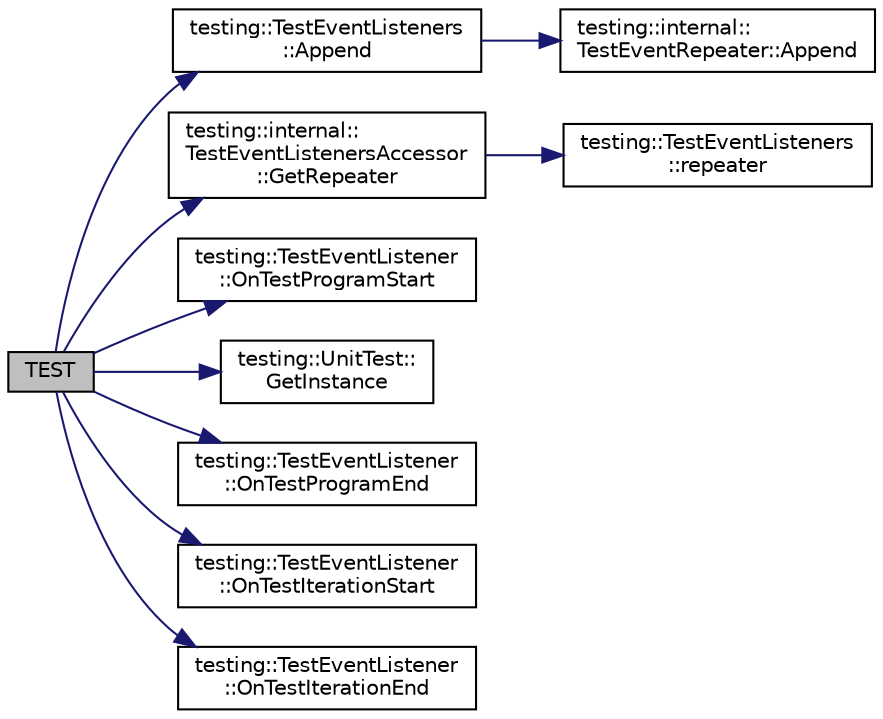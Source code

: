 digraph "TEST"
{
  edge [fontname="Helvetica",fontsize="10",labelfontname="Helvetica",labelfontsize="10"];
  node [fontname="Helvetica",fontsize="10",shape=record];
  rankdir="LR";
  Node304 [label="TEST",height=0.2,width=0.4,color="black", fillcolor="grey75", style="filled", fontcolor="black"];
  Node304 -> Node305 [color="midnightblue",fontsize="10",style="solid",fontname="Helvetica"];
  Node305 [label="testing::TestEventListeners\l::Append",height=0.2,width=0.4,color="black", fillcolor="white", style="filled",URL="$df/dab/classtesting_1_1_test_event_listeners.html#a1207dce74d64c1c39ffa6105560536a0"];
  Node305 -> Node306 [color="midnightblue",fontsize="10",style="solid",fontname="Helvetica"];
  Node306 [label="testing::internal::\lTestEventRepeater::Append",height=0.2,width=0.4,color="black", fillcolor="white", style="filled",URL="$d2/d7d/classtesting_1_1internal_1_1_test_event_repeater.html#ad154ce021881721a5c46994316b14cb1"];
  Node304 -> Node307 [color="midnightblue",fontsize="10",style="solid",fontname="Helvetica"];
  Node307 [label="testing::internal::\lTestEventListenersAccessor\l::GetRepeater",height=0.2,width=0.4,color="black", fillcolor="white", style="filled",URL="$d6/d5c/classtesting_1_1internal_1_1_test_event_listeners_accessor.html#a07c6f8644e509d0f23c0c16a60856387"];
  Node307 -> Node308 [color="midnightblue",fontsize="10",style="solid",fontname="Helvetica"];
  Node308 [label="testing::TestEventListeners\l::repeater",height=0.2,width=0.4,color="black", fillcolor="white", style="filled",URL="$df/dab/classtesting_1_1_test_event_listeners.html#ad28af964081553de465fbfc1c5a46650"];
  Node304 -> Node309 [color="midnightblue",fontsize="10",style="solid",fontname="Helvetica"];
  Node309 [label="testing::TestEventListener\l::OnTestProgramStart",height=0.2,width=0.4,color="black", fillcolor="white", style="filled",URL="$d1/d46/classtesting_1_1_test_event_listener.html#a5f6c84f39851e8a603a2d2e10063816b"];
  Node304 -> Node310 [color="midnightblue",fontsize="10",style="solid",fontname="Helvetica"];
  Node310 [label="testing::UnitTest::\lGetInstance",height=0.2,width=0.4,color="black", fillcolor="white", style="filled",URL="$d7/d47/classtesting_1_1_unit_test.html#a24192400b70b3b946746954e9574fb8e"];
  Node304 -> Node311 [color="midnightblue",fontsize="10",style="solid",fontname="Helvetica"];
  Node311 [label="testing::TestEventListener\l::OnTestProgramEnd",height=0.2,width=0.4,color="black", fillcolor="white", style="filled",URL="$d1/d46/classtesting_1_1_test_event_listener.html#ad15b6246d94c268e233487a86463ef3d"];
  Node304 -> Node312 [color="midnightblue",fontsize="10",style="solid",fontname="Helvetica"];
  Node312 [label="testing::TestEventListener\l::OnTestIterationStart",height=0.2,width=0.4,color="black", fillcolor="white", style="filled",URL="$d1/d46/classtesting_1_1_test_event_listener.html#a60cc09b7907cb329d152eb5e7133bdeb"];
  Node304 -> Node313 [color="midnightblue",fontsize="10",style="solid",fontname="Helvetica"];
  Node313 [label="testing::TestEventListener\l::OnTestIterationEnd",height=0.2,width=0.4,color="black", fillcolor="white", style="filled",URL="$d1/d46/classtesting_1_1_test_event_listener.html#a550fdb3e55726e4cefa09f5697941425"];
}
